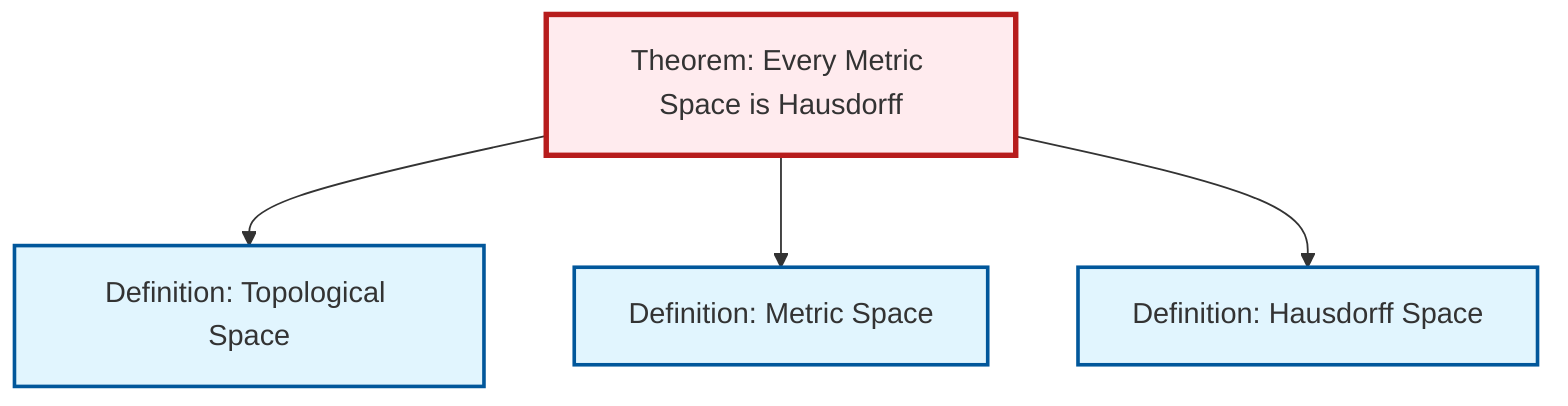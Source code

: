graph TD
    classDef definition fill:#e1f5fe,stroke:#01579b,stroke-width:2px
    classDef theorem fill:#f3e5f5,stroke:#4a148c,stroke-width:2px
    classDef axiom fill:#fff3e0,stroke:#e65100,stroke-width:2px
    classDef example fill:#e8f5e9,stroke:#1b5e20,stroke-width:2px
    classDef current fill:#ffebee,stroke:#b71c1c,stroke-width:3px
    def-metric-space["Definition: Metric Space"]:::definition
    def-topological-space["Definition: Topological Space"]:::definition
    def-hausdorff["Definition: Hausdorff Space"]:::definition
    thm-metric-hausdorff["Theorem: Every Metric Space is Hausdorff"]:::theorem
    thm-metric-hausdorff --> def-topological-space
    thm-metric-hausdorff --> def-metric-space
    thm-metric-hausdorff --> def-hausdorff
    class thm-metric-hausdorff current